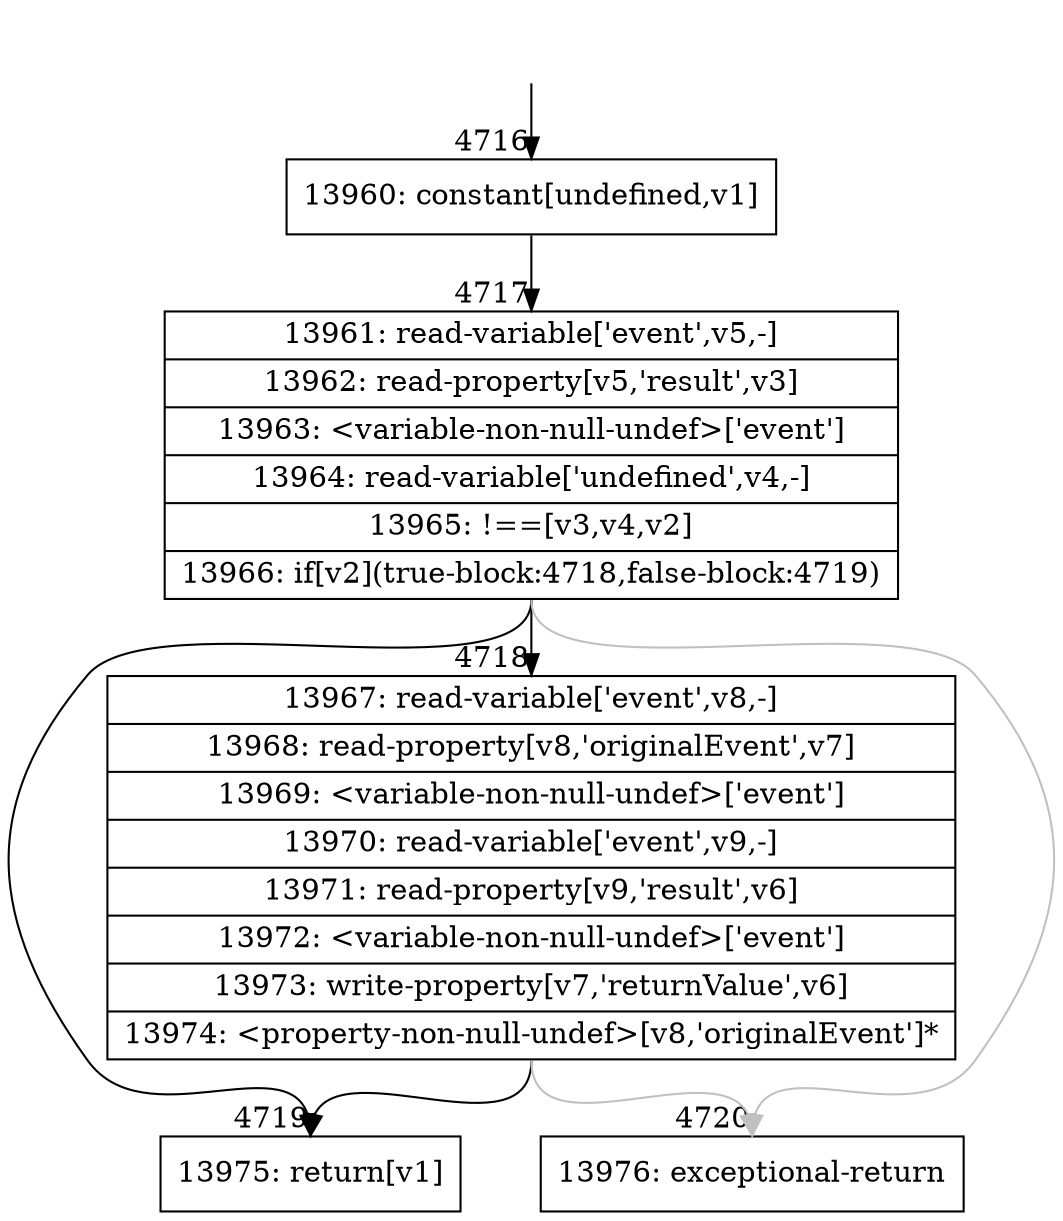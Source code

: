 digraph {
rankdir="TD"
BB_entry291[shape=none,label=""];
BB_entry291 -> BB4716 [tailport=s, headport=n, headlabel="    4716"]
BB4716 [shape=record label="{13960: constant[undefined,v1]}" ] 
BB4716 -> BB4717 [tailport=s, headport=n, headlabel="      4717"]
BB4717 [shape=record label="{13961: read-variable['event',v5,-]|13962: read-property[v5,'result',v3]|13963: \<variable-non-null-undef\>['event']|13964: read-variable['undefined',v4,-]|13965: !==[v3,v4,v2]|13966: if[v2](true-block:4718,false-block:4719)}" ] 
BB4717 -> BB4718 [tailport=s, headport=n, headlabel="      4718"]
BB4717 -> BB4719 [tailport=s, headport=n, headlabel="      4719"]
BB4717 -> BB4720 [tailport=s, headport=n, color=gray, headlabel="      4720"]
BB4718 [shape=record label="{13967: read-variable['event',v8,-]|13968: read-property[v8,'originalEvent',v7]|13969: \<variable-non-null-undef\>['event']|13970: read-variable['event',v9,-]|13971: read-property[v9,'result',v6]|13972: \<variable-non-null-undef\>['event']|13973: write-property[v7,'returnValue',v6]|13974: \<property-non-null-undef\>[v8,'originalEvent']*}" ] 
BB4718 -> BB4719 [tailport=s, headport=n]
BB4718 -> BB4720 [tailport=s, headport=n, color=gray]
BB4719 [shape=record label="{13975: return[v1]}" ] 
BB4720 [shape=record label="{13976: exceptional-return}" ] 
}
